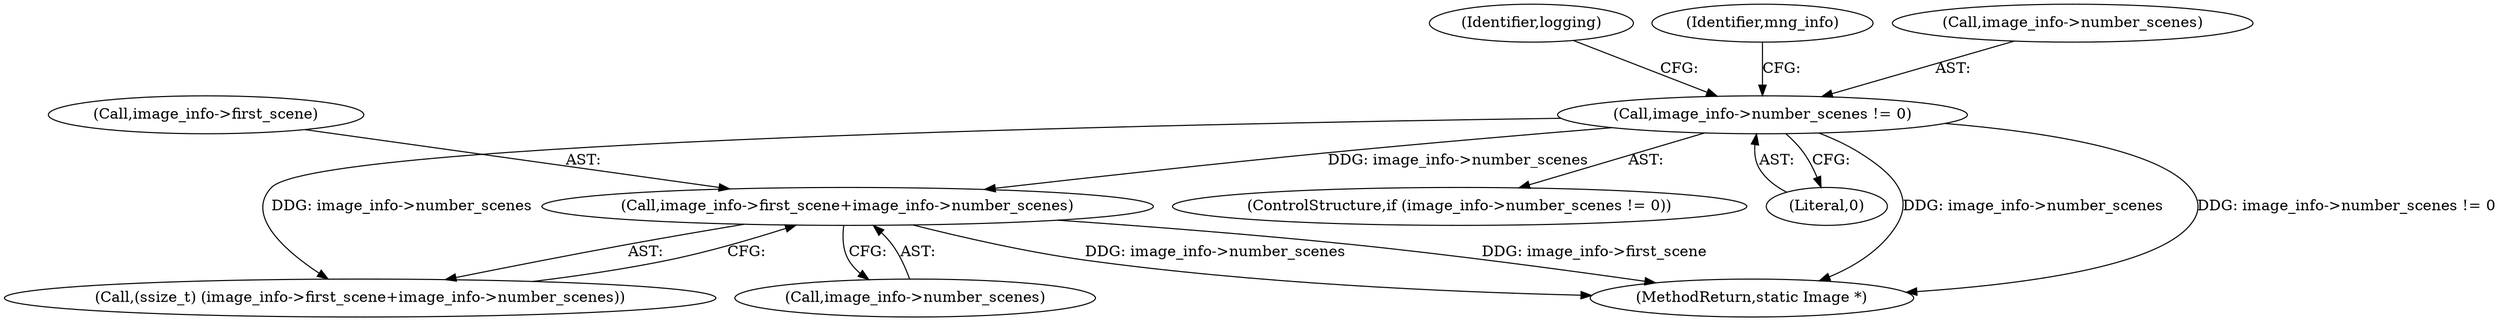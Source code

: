 digraph "0_ImageMagick_22e0310345499ffe906c604428f2a3a668942b05@pointer" {
"1006661" [label="(Call,image_info->first_scene+image_info->number_scenes)"];
"1006648" [label="(Call,image_info->number_scenes != 0)"];
"1006665" [label="(Call,image_info->number_scenes)"];
"1006647" [label="(ControlStructure,if (image_info->number_scenes != 0))"];
"1006671" [label="(Identifier,logging)"];
"1006652" [label="(Literal,0)"];
"1007383" [label="(MethodReturn,static Image *)"];
"1006648" [label="(Call,image_info->number_scenes != 0)"];
"1006659" [label="(Call,(ssize_t) (image_info->first_scene+image_info->number_scenes))"];
"1006662" [label="(Call,image_info->first_scene)"];
"1006657" [label="(Identifier,mng_info)"];
"1006649" [label="(Call,image_info->number_scenes)"];
"1006661" [label="(Call,image_info->first_scene+image_info->number_scenes)"];
"1006661" -> "1006659"  [label="AST: "];
"1006661" -> "1006665"  [label="CFG: "];
"1006662" -> "1006661"  [label="AST: "];
"1006665" -> "1006661"  [label="AST: "];
"1006659" -> "1006661"  [label="CFG: "];
"1006661" -> "1007383"  [label="DDG: image_info->first_scene"];
"1006661" -> "1007383"  [label="DDG: image_info->number_scenes"];
"1006648" -> "1006661"  [label="DDG: image_info->number_scenes"];
"1006648" -> "1006647"  [label="AST: "];
"1006648" -> "1006652"  [label="CFG: "];
"1006649" -> "1006648"  [label="AST: "];
"1006652" -> "1006648"  [label="AST: "];
"1006657" -> "1006648"  [label="CFG: "];
"1006671" -> "1006648"  [label="CFG: "];
"1006648" -> "1007383"  [label="DDG: image_info->number_scenes != 0"];
"1006648" -> "1007383"  [label="DDG: image_info->number_scenes"];
"1006648" -> "1006659"  [label="DDG: image_info->number_scenes"];
}
